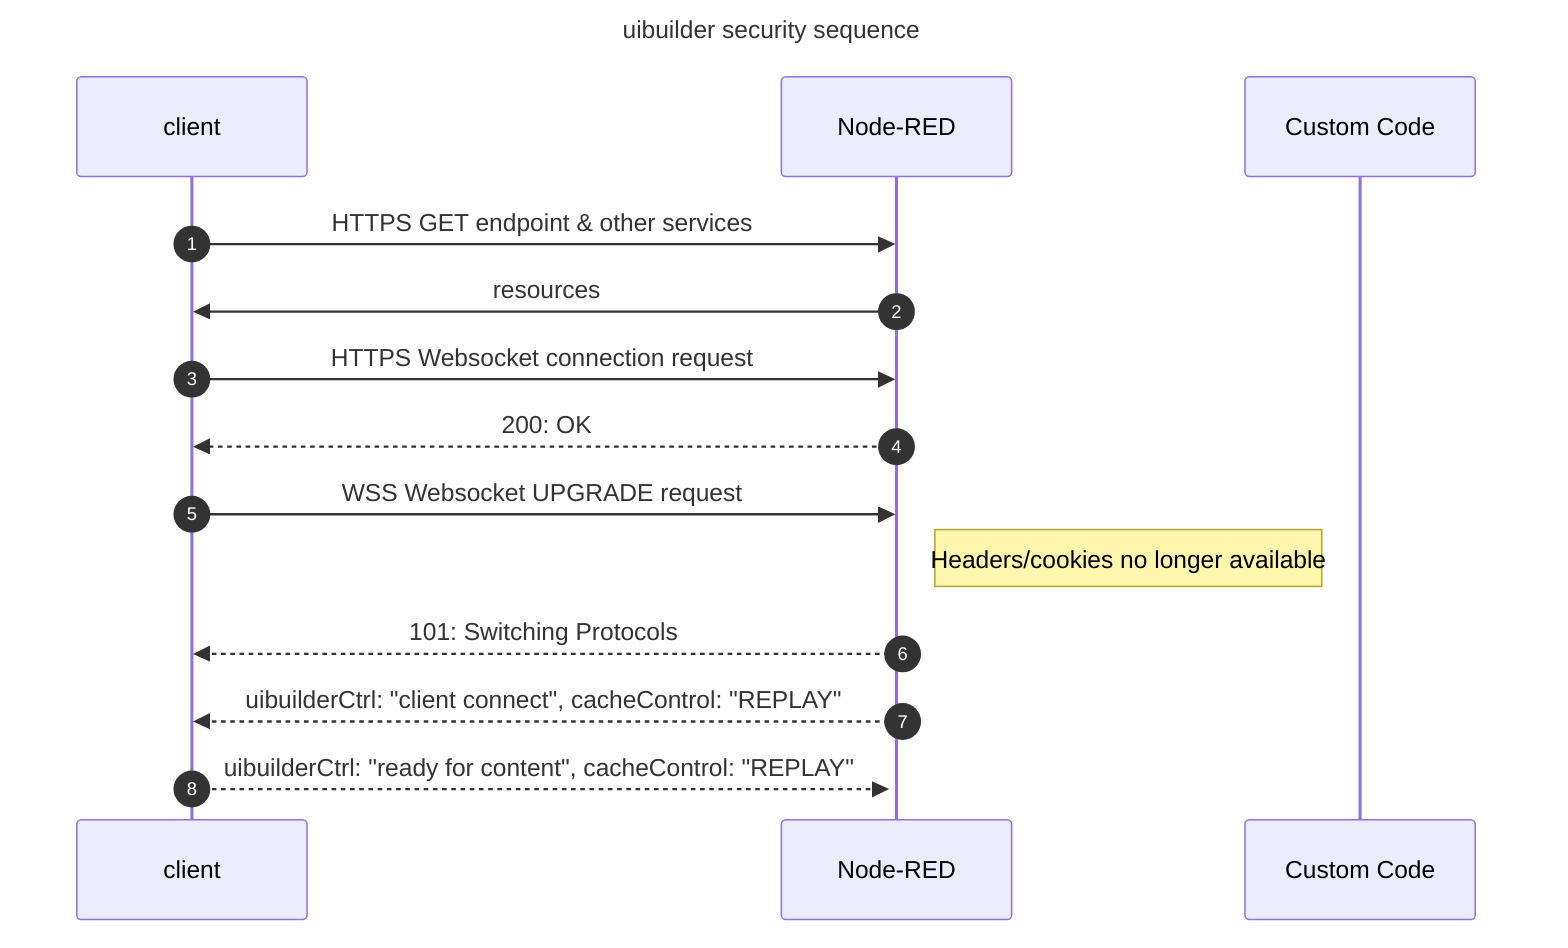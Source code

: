 sequenceDiagram

    autonumber

    title: uibuilder security sequence

    participant client as client
    participant NR as Node-RED
    participant js as Custom Code

    client ->> NR: HTTPS GET endpoint & other services
    NR->>client: resources

    client->>NR: HTTPS Websocket connection request
    NR-->>client: 200: OK
    client->>NR: WSS Websocket UPGRADE request
    
    activate NR
    Note right of NR: Headers/cookies no longer available
    NR-->>client: 101: Switching Protocols

    NR-->>client: uibuilderCtrl: "client connect", cacheControl: "REPLAY"
    client-->>NR: uibuilderCtrl: "ready for content", cacheControl: "REPLAY"